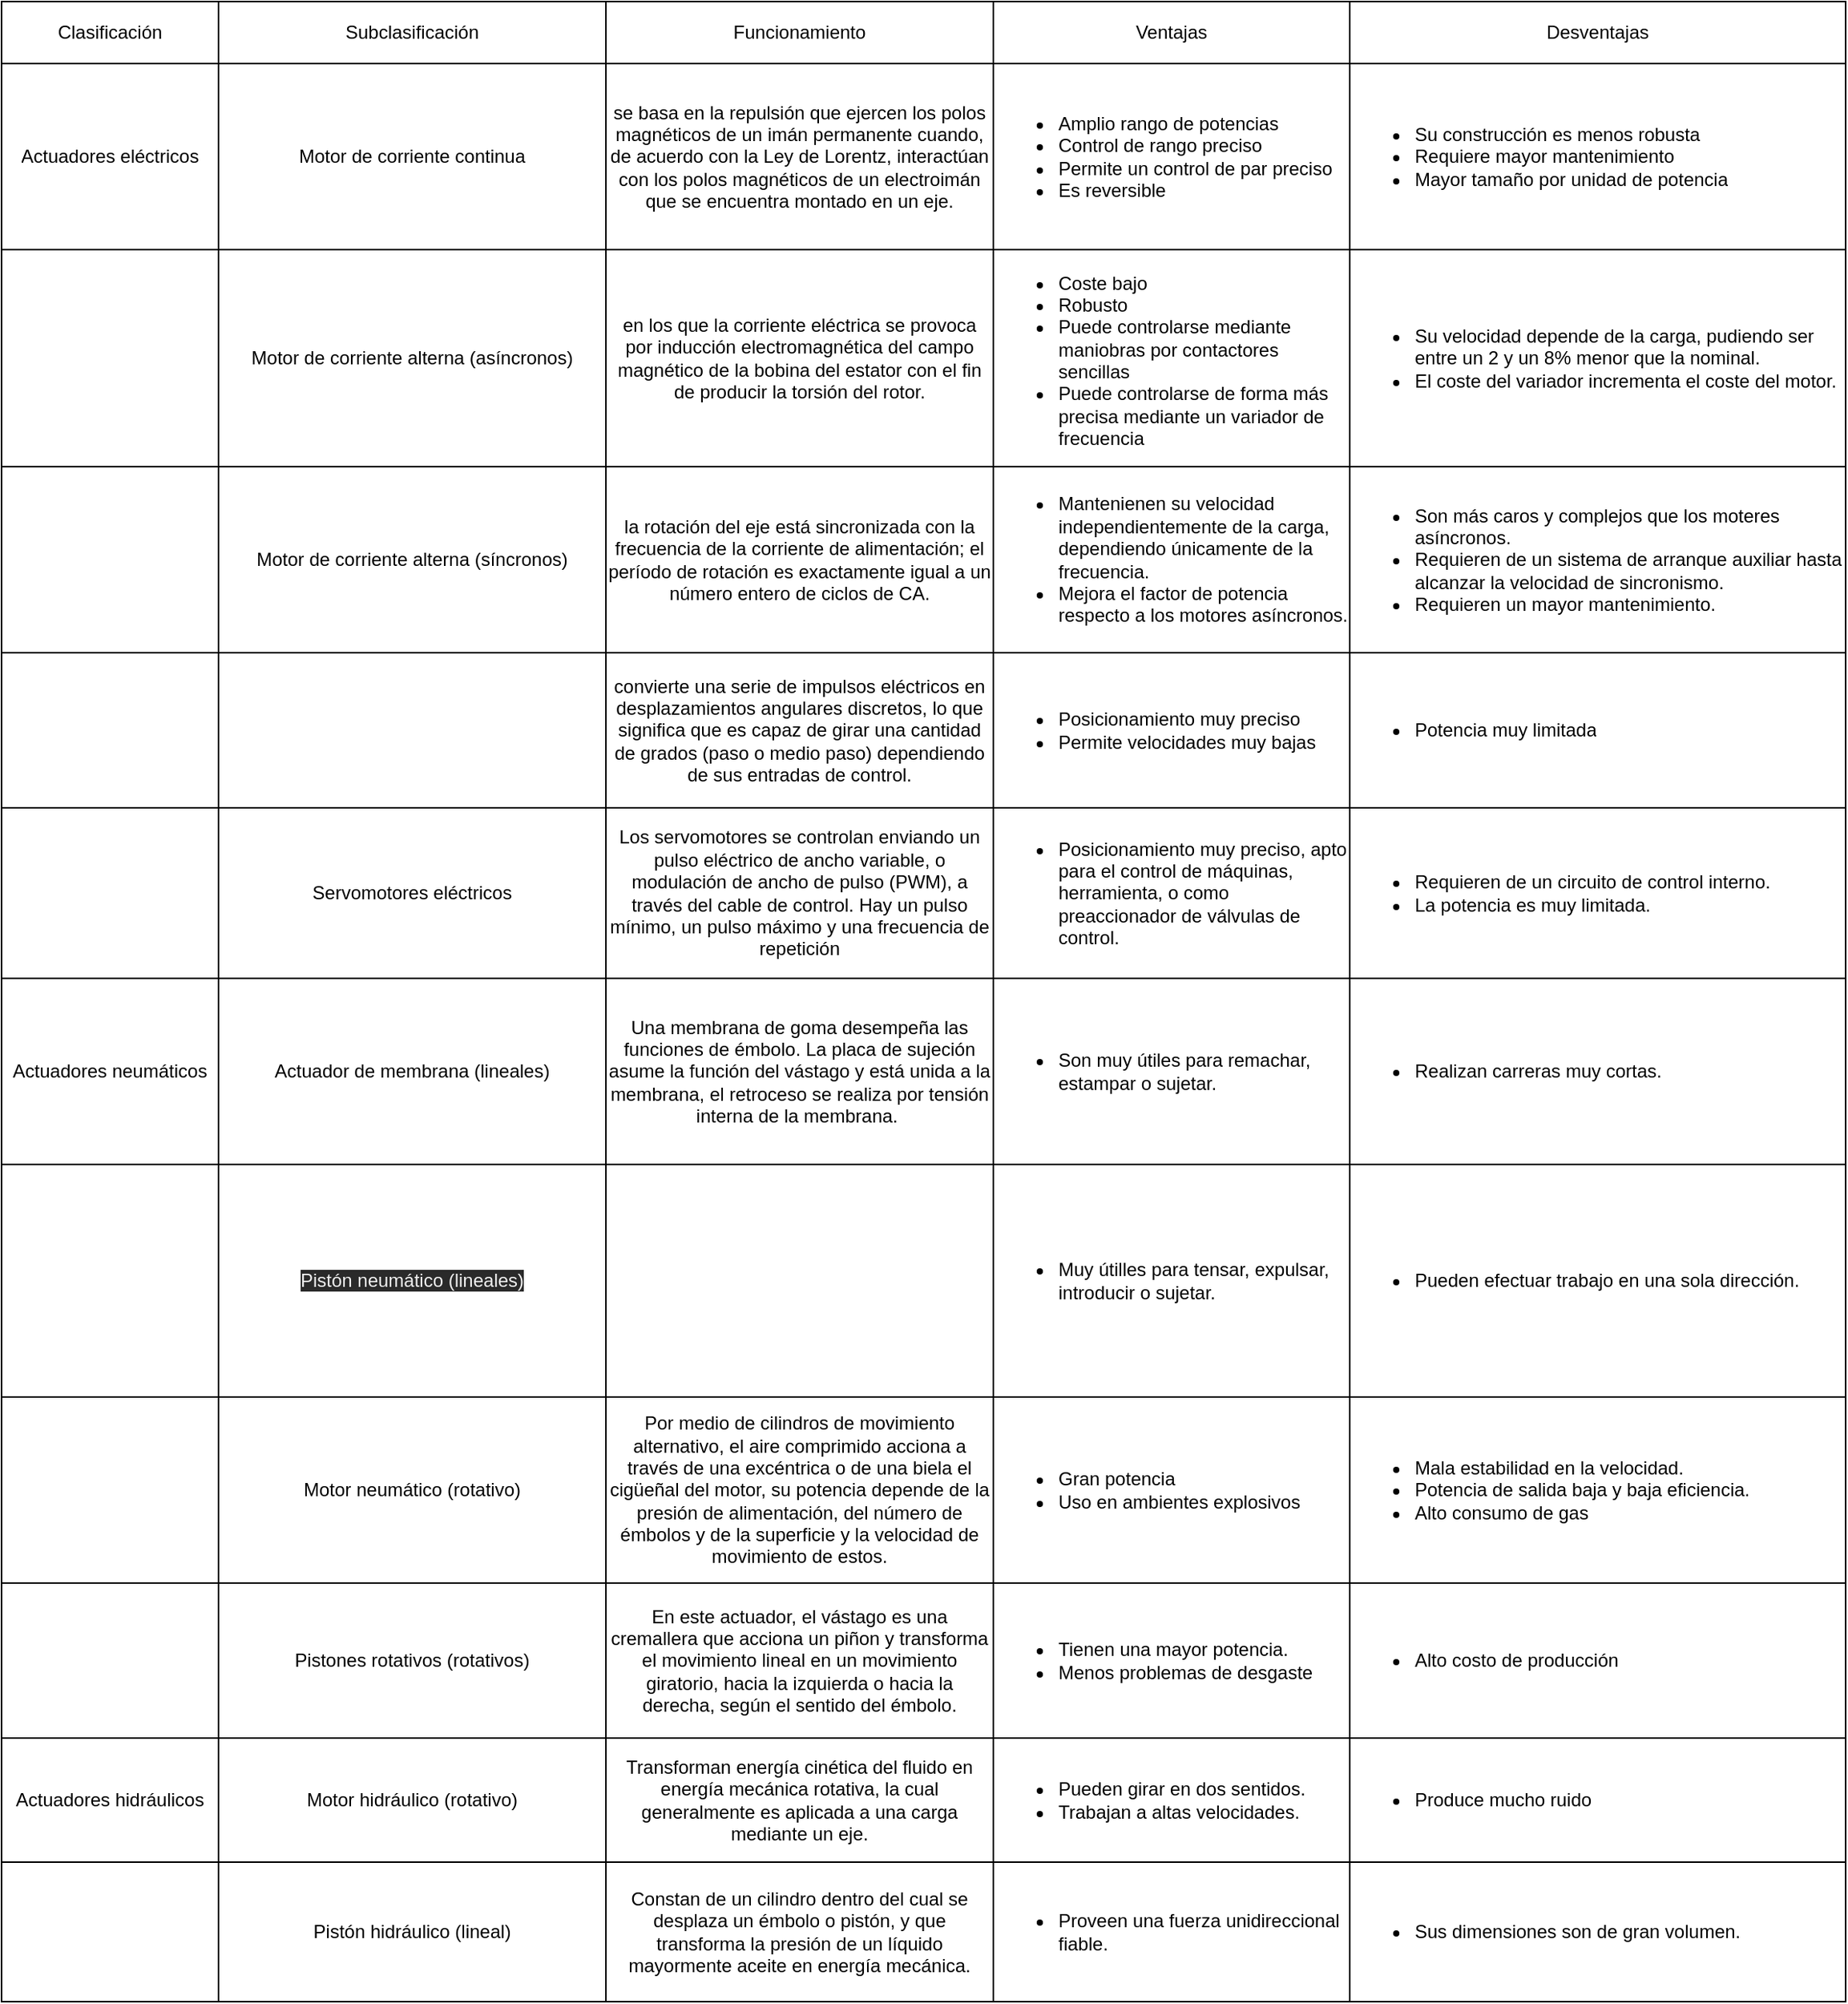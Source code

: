 <mxfile>
    <diagram id="hZD_WkUhxi2ch8CYUG0I" name="Page-1">
        <mxGraphModel dx="1374" dy="790" grid="1" gridSize="10" guides="1" tooltips="1" connect="1" arrows="1" fold="1" page="1" pageScale="1" pageWidth="850" pageHeight="1100" math="0" shadow="0">
            <root>
                <mxCell id="0"/>
                <mxCell id="1" parent="0"/>
                <mxCell id="3" value="" style="shape=table;whiteSpace=wrap;startSize=0;container=1;collapsible=0;childLayout=tableLayout;html=1;labelBackgroundColor=none;labelBorderColor=none;rounded=0;" parent="1" vertex="1">
                    <mxGeometry x="460" y="40" width="1190" height="1290" as="geometry"/>
                </mxCell>
                <mxCell id="4" value="" style="shape=partialRectangle;html=1;whiteSpace=wrap;collapsible=0;dropTarget=0;pointerEvents=0;fillColor=none;top=0;left=0;bottom=0;right=0;points=[[0,0.5],[1,0.5]];portConstraint=eastwest;" parent="3" vertex="1">
                    <mxGeometry width="1190" height="40" as="geometry"/>
                </mxCell>
                <mxCell id="5" value="Clasificación" style="shape=partialRectangle;html=1;whiteSpace=wrap;connectable=0;overflow=hidden;fillColor=none;top=0;left=0;bottom=0;right=0;" parent="4" vertex="1">
                    <mxGeometry width="140" height="40" as="geometry"/>
                </mxCell>
                <mxCell id="6" value="Subclasificación" style="shape=partialRectangle;html=1;whiteSpace=wrap;connectable=0;overflow=hidden;fillColor=none;top=0;left=0;bottom=0;right=0;" parent="4" vertex="1">
                    <mxGeometry x="140" width="250" height="40" as="geometry"/>
                </mxCell>
                <mxCell id="7" value="Funcionamiento" style="shape=partialRectangle;html=1;whiteSpace=wrap;connectable=0;overflow=hidden;fillColor=none;top=0;left=0;bottom=0;right=0;" parent="4" vertex="1">
                    <mxGeometry x="390" width="250" height="40" as="geometry"/>
                </mxCell>
                <mxCell id="8" value="Ventajas" style="shape=partialRectangle;html=1;whiteSpace=wrap;connectable=0;overflow=hidden;fillColor=none;top=0;left=0;bottom=0;right=0;" parent="4" vertex="1">
                    <mxGeometry x="640" width="230" height="40" as="geometry"/>
                </mxCell>
                <mxCell id="9" value="Desventajas" style="shape=partialRectangle;html=1;whiteSpace=wrap;connectable=0;overflow=hidden;fillColor=none;top=0;left=0;bottom=0;right=0;" parent="4" vertex="1">
                    <mxGeometry x="870" width="320" height="40" as="geometry"/>
                </mxCell>
                <mxCell id="10" value="" style="shape=partialRectangle;html=1;whiteSpace=wrap;collapsible=0;dropTarget=0;pointerEvents=0;fillColor=none;top=0;left=0;bottom=0;right=0;points=[[0,0.5],[1,0.5]];portConstraint=eastwest;" parent="3" vertex="1">
                    <mxGeometry y="40" width="1190" height="120" as="geometry"/>
                </mxCell>
                <mxCell id="11" value="&lt;font style=&quot;font-size: 12px&quot;&gt;Actuadores eléctricos&lt;/font&gt;" style="shape=partialRectangle;html=1;whiteSpace=wrap;connectable=0;overflow=hidden;fillColor=none;top=0;left=0;bottom=0;right=0;" parent="10" vertex="1">
                    <mxGeometry width="140" height="120" as="geometry"/>
                </mxCell>
                <mxCell id="12" value="Motor de corriente continua" style="shape=partialRectangle;html=1;whiteSpace=wrap;connectable=0;overflow=hidden;fillColor=none;top=0;left=0;bottom=0;right=0;sketch=0;shadow=0;" parent="10" vertex="1">
                    <mxGeometry x="140" width="250" height="120" as="geometry"/>
                </mxCell>
                <mxCell id="13" value="se basa en la repulsión que ejercen los polos magnéticos de un imán permanente cuando, de acuerdo con la Ley de Lorentz, interactúan con los polos magnéticos de un electroimán que se encuentra montado en un eje." style="shape=partialRectangle;html=1;whiteSpace=wrap;connectable=0;overflow=hidden;fillColor=none;top=0;left=0;bottom=0;right=0;" parent="10" vertex="1">
                    <mxGeometry x="390" width="250" height="120" as="geometry"/>
                </mxCell>
                <mxCell id="14" value="&lt;ul&gt;&lt;li&gt;Amplio rango de potencias&lt;/li&gt;&lt;li&gt;Control de rango preciso&lt;/li&gt;&lt;li&gt;Permite un control de par preciso&lt;/li&gt;&lt;li&gt;Es reversible&lt;/li&gt;&lt;/ul&gt;" style="shape=partialRectangle;html=1;whiteSpace=wrap;connectable=0;overflow=hidden;fillColor=none;top=0;left=0;bottom=0;right=0;align=left;" parent="10" vertex="1">
                    <mxGeometry x="640" width="230" height="120" as="geometry"/>
                </mxCell>
                <mxCell id="15" value="&lt;ul&gt;&lt;li&gt;Su construcción es menos robusta&lt;/li&gt;&lt;li&gt;Requiere mayor mantenimiento&lt;/li&gt;&lt;li&gt;Mayor tamaño por unidad de potencia&lt;/li&gt;&lt;/ul&gt;" style="shape=partialRectangle;html=1;whiteSpace=wrap;connectable=0;overflow=hidden;fillColor=none;top=0;left=0;bottom=0;right=0;align=left;" parent="10" vertex="1">
                    <mxGeometry x="870" width="320" height="120" as="geometry"/>
                </mxCell>
                <mxCell id="16" value="" style="shape=partialRectangle;html=1;whiteSpace=wrap;collapsible=0;dropTarget=0;pointerEvents=0;fillColor=none;top=0;left=0;bottom=0;right=0;points=[[0,0.5],[1,0.5]];portConstraint=eastwest;" parent="3" vertex="1">
                    <mxGeometry y="160" width="1190" height="140" as="geometry"/>
                </mxCell>
                <mxCell id="17" value="" style="shape=partialRectangle;html=1;whiteSpace=wrap;connectable=0;overflow=hidden;top=0;left=0;bottom=0;right=0;strokeWidth=1;fillColor=none;strokeColor=none;" parent="16" vertex="1">
                    <mxGeometry width="140" height="140" as="geometry"/>
                </mxCell>
                <mxCell id="18" value="Motor de corriente alterna (asíncronos)" style="shape=partialRectangle;html=1;whiteSpace=wrap;connectable=0;overflow=hidden;fillColor=none;top=0;left=0;bottom=0;right=0;" parent="16" vertex="1">
                    <mxGeometry x="140" width="250" height="140" as="geometry"/>
                </mxCell>
                <mxCell id="19" value="en los que la corriente eléctrica se provoca por inducción electromagnética del campo magnético de la bobina del estator con el fin de producir la torsión del rotor." style="shape=partialRectangle;html=1;whiteSpace=wrap;connectable=0;overflow=hidden;fillColor=none;top=0;left=0;bottom=0;right=0;" parent="16" vertex="1">
                    <mxGeometry x="390" width="250" height="140" as="geometry"/>
                </mxCell>
                <mxCell id="20" value="&lt;ul&gt;&lt;li&gt;Coste bajo&lt;/li&gt;&lt;li&gt;Robusto&lt;/li&gt;&lt;li&gt;Puede controlarse mediante maniobras por contactores sencillas&lt;/li&gt;&lt;li&gt;Puede controlarse de forma más precisa mediante un variador de frecuencia&lt;/li&gt;&lt;/ul&gt;" style="shape=partialRectangle;html=1;whiteSpace=wrap;connectable=0;overflow=hidden;fillColor=none;top=0;left=0;bottom=0;right=0;align=left;" parent="16" vertex="1">
                    <mxGeometry x="640" width="230" height="140" as="geometry"/>
                </mxCell>
                <mxCell id="21" value="&lt;ul&gt;&lt;li&gt;Su velocidad depende de la carga, pudiendo ser entre un 2 y un 8% menor que la nominal.&lt;/li&gt;&lt;li&gt;El coste del variador incrementa el coste del motor.&lt;/li&gt;&lt;/ul&gt;" style="shape=partialRectangle;html=1;whiteSpace=wrap;connectable=0;overflow=hidden;fillColor=none;top=0;left=0;bottom=0;right=0;align=left;" parent="16" vertex="1">
                    <mxGeometry x="870" width="320" height="140" as="geometry"/>
                </mxCell>
                <mxCell id="22" value="" style="shape=partialRectangle;html=1;whiteSpace=wrap;collapsible=0;dropTarget=0;pointerEvents=0;fillColor=none;top=0;left=0;bottom=0;right=0;points=[[0,0.5],[1,0.5]];portConstraint=eastwest;" parent="3" vertex="1">
                    <mxGeometry y="300" width="1190" height="120" as="geometry"/>
                </mxCell>
                <mxCell id="23" value="" style="shape=partialRectangle;html=1;whiteSpace=wrap;connectable=0;overflow=hidden;top=0;left=0;bottom=0;right=0;fillColor=none;strokeColor=none;" parent="22" vertex="1">
                    <mxGeometry width="140" height="120" as="geometry"/>
                </mxCell>
                <mxCell id="24" value="Motor de corriente alterna (síncronos)" style="shape=partialRectangle;html=1;whiteSpace=wrap;connectable=0;overflow=hidden;fillColor=none;top=0;left=0;bottom=0;right=0;" parent="22" vertex="1">
                    <mxGeometry x="140" width="250" height="120" as="geometry"/>
                </mxCell>
                <mxCell id="25" value="la rotación del eje está sincronizada con la frecuencia de la corriente de alimentación; el período de rotación es exactamente igual a un número entero de ciclos de CA." style="shape=partialRectangle;html=1;whiteSpace=wrap;connectable=0;overflow=hidden;fillColor=none;top=0;left=0;bottom=0;right=0;" parent="22" vertex="1">
                    <mxGeometry x="390" width="250" height="120" as="geometry"/>
                </mxCell>
                <mxCell id="26" value="&lt;ul&gt;&lt;li&gt;Mantenienen su velocidad independientemente de la carga, dependiendo únicamente de la frecuencia.&lt;/li&gt;&lt;li&gt;Mejora el factor de potencia respecto a los motores asíncronos.&lt;/li&gt;&lt;/ul&gt;" style="shape=partialRectangle;html=1;whiteSpace=wrap;connectable=0;overflow=hidden;fillColor=none;top=0;left=0;bottom=0;right=0;align=left;" parent="22" vertex="1">
                    <mxGeometry x="640" width="230" height="120" as="geometry"/>
                </mxCell>
                <mxCell id="27" value="&lt;ul&gt;&lt;li&gt;Son más caros y complejos que los moteres asíncronos.&lt;/li&gt;&lt;li&gt;Requieren de un sistema de arranque auxiliar hasta alcanzar la velocidad de sincronismo.&lt;/li&gt;&lt;li&gt;Requieren un mayor mantenimiento.&lt;/li&gt;&lt;/ul&gt;" style="shape=partialRectangle;html=1;whiteSpace=wrap;connectable=0;overflow=hidden;fillColor=none;top=0;left=0;bottom=0;right=0;align=left;" parent="22" vertex="1">
                    <mxGeometry x="870" width="320" height="120" as="geometry"/>
                </mxCell>
                <mxCell id="28" value="" style="shape=partialRectangle;html=1;whiteSpace=wrap;collapsible=0;dropTarget=0;pointerEvents=0;fillColor=none;top=0;left=0;bottom=0;right=0;points=[[0,0.5],[1,0.5]];portConstraint=eastwest;" parent="3" vertex="1">
                    <mxGeometry y="420" width="1190" height="100" as="geometry"/>
                </mxCell>
                <mxCell id="29" value="" style="shape=partialRectangle;html=1;whiteSpace=wrap;connectable=0;overflow=hidden;fillColor=none;top=0;left=0;bottom=0;right=0;" parent="28" vertex="1">
                    <mxGeometry width="140" height="100" as="geometry"/>
                </mxCell>
                <mxCell id="30" value="&lt;span style=&quot;color: rgb(255 , 255 , 255)&quot;&gt;Motor paso a paso&lt;/span&gt;" style="shape=partialRectangle;html=1;whiteSpace=wrap;connectable=0;overflow=hidden;fillColor=none;top=0;left=0;bottom=0;right=0;" parent="28" vertex="1">
                    <mxGeometry x="140" width="250" height="100" as="geometry"/>
                </mxCell>
                <mxCell id="31" value="convierte una serie de impulsos eléctricos en desplazamientos angulares discretos, lo que significa que es capaz de girar una cantidad de grados (paso o medio paso) dependiendo de sus entradas de control." style="shape=partialRectangle;html=1;whiteSpace=wrap;connectable=0;overflow=hidden;fillColor=none;top=0;left=0;bottom=0;right=0;" parent="28" vertex="1">
                    <mxGeometry x="390" width="250" height="100" as="geometry"/>
                </mxCell>
                <mxCell id="32" value="&lt;ul&gt;&lt;li&gt;Posicionamiento muy preciso&lt;/li&gt;&lt;li&gt;Permite velocidades muy bajas&lt;/li&gt;&lt;/ul&gt;" style="shape=partialRectangle;html=1;whiteSpace=wrap;connectable=0;overflow=hidden;fillColor=none;top=0;left=0;bottom=0;right=0;align=left;" parent="28" vertex="1">
                    <mxGeometry x="640" width="230" height="100" as="geometry"/>
                </mxCell>
                <mxCell id="33" value="&lt;ul&gt;&lt;li&gt;Potencia muy limitada&lt;/li&gt;&lt;/ul&gt;" style="shape=partialRectangle;html=1;whiteSpace=wrap;connectable=0;overflow=hidden;fillColor=none;top=0;left=0;bottom=0;right=0;align=left;" parent="28" vertex="1">
                    <mxGeometry x="870" width="320" height="100" as="geometry"/>
                </mxCell>
                <mxCell id="46" style="shape=partialRectangle;html=1;whiteSpace=wrap;collapsible=0;dropTarget=0;pointerEvents=0;fillColor=none;top=0;left=0;bottom=0;right=0;points=[[0,0.5],[1,0.5]];portConstraint=eastwest;" parent="3" vertex="1">
                    <mxGeometry y="520" width="1190" height="110" as="geometry"/>
                </mxCell>
                <mxCell id="47" style="shape=partialRectangle;html=1;whiteSpace=wrap;connectable=0;overflow=hidden;fillColor=none;top=0;left=0;bottom=0;right=0;" parent="46" vertex="1">
                    <mxGeometry width="140" height="110" as="geometry"/>
                </mxCell>
                <mxCell id="48" value="Servomotores eléctricos" style="shape=partialRectangle;html=1;whiteSpace=wrap;connectable=0;overflow=hidden;fillColor=none;top=0;left=0;bottom=0;right=0;" parent="46" vertex="1">
                    <mxGeometry x="140" width="250" height="110" as="geometry"/>
                </mxCell>
                <mxCell id="49" value="Los servomotores se controlan enviando un pulso eléctrico de ancho variable, o modulación de ancho de pulso (PWM), a través del cable de control. Hay un pulso mínimo, un pulso máximo y una frecuencia de repetición" style="shape=partialRectangle;html=1;whiteSpace=wrap;connectable=0;overflow=hidden;fillColor=none;top=0;left=0;bottom=0;right=0;" parent="46" vertex="1">
                    <mxGeometry x="390" width="250" height="110" as="geometry"/>
                </mxCell>
                <mxCell id="50" value="&lt;ul&gt;&lt;li&gt;Posicionamiento muy preciso, apto para el control de máquinas, herramienta, o como preaccionador de válvulas de control.&lt;/li&gt;&lt;/ul&gt;" style="shape=partialRectangle;html=1;whiteSpace=wrap;connectable=0;overflow=hidden;fillColor=none;top=0;left=0;bottom=0;right=0;align=left;" parent="46" vertex="1">
                    <mxGeometry x="640" width="230" height="110" as="geometry"/>
                </mxCell>
                <mxCell id="51" value="&lt;ul&gt;&lt;li&gt;Requieren de un circuito de control interno.&lt;/li&gt;&lt;li&gt;La potencia es muy limitada.&lt;/li&gt;&lt;/ul&gt;" style="shape=partialRectangle;html=1;whiteSpace=wrap;connectable=0;overflow=hidden;fillColor=none;top=0;left=0;bottom=0;right=0;align=left;" parent="46" vertex="1">
                    <mxGeometry x="870" width="320" height="110" as="geometry"/>
                </mxCell>
                <mxCell id="52" style="shape=partialRectangle;html=1;whiteSpace=wrap;collapsible=0;dropTarget=0;pointerEvents=0;fillColor=none;top=0;left=0;bottom=0;right=0;points=[[0,0.5],[1,0.5]];portConstraint=eastwest;" parent="3" vertex="1">
                    <mxGeometry y="630" width="1190" height="120" as="geometry"/>
                </mxCell>
                <mxCell id="53" value="Actuadores neumáticos" style="shape=partialRectangle;html=1;whiteSpace=wrap;connectable=0;overflow=hidden;fillColor=none;top=0;left=0;bottom=0;right=0;" parent="52" vertex="1">
                    <mxGeometry width="140" height="120" as="geometry"/>
                </mxCell>
                <mxCell id="54" value="Actuador de membrana (lineales)" style="shape=partialRectangle;html=1;whiteSpace=wrap;connectable=0;overflow=hidden;fillColor=none;top=0;left=0;bottom=0;right=0;" parent="52" vertex="1">
                    <mxGeometry x="140" width="250" height="120" as="geometry"/>
                </mxCell>
                <mxCell id="55" value="&lt;p&gt;Una membrana de goma desempeña las funciones de émbolo. La placa de sujeción asume la función del vástago y está unida a la membrana, el retroceso se realiza por tensión interna de la membrana.&amp;nbsp;&lt;br&gt;&lt;/p&gt;" style="shape=partialRectangle;html=1;whiteSpace=wrap;connectable=0;overflow=hidden;fillColor=none;top=0;left=0;bottom=0;right=0;" parent="52" vertex="1">
                    <mxGeometry x="390" width="250" height="120" as="geometry"/>
                </mxCell>
                <mxCell id="56" value="&lt;ul&gt;&lt;li&gt;&lt;span&gt;Son muy útiles para remachar, estampar o sujetar.&lt;/span&gt;&lt;/li&gt;&lt;/ul&gt;" style="shape=partialRectangle;html=1;whiteSpace=wrap;connectable=0;overflow=hidden;fillColor=none;top=0;left=0;bottom=0;right=0;align=left;" parent="52" vertex="1">
                    <mxGeometry x="640" width="230" height="120" as="geometry"/>
                </mxCell>
                <mxCell id="57" value="&lt;ul&gt;&lt;li&gt;Realizan carreras muy cortas.&lt;/li&gt;&lt;/ul&gt;" style="shape=partialRectangle;html=1;whiteSpace=wrap;connectable=0;overflow=hidden;fillColor=none;top=0;left=0;bottom=0;right=0;align=left;" parent="52" vertex="1">
                    <mxGeometry x="870" width="320" height="120" as="geometry"/>
                </mxCell>
                <mxCell id="58" style="shape=partialRectangle;html=1;whiteSpace=wrap;collapsible=0;dropTarget=0;pointerEvents=0;fillColor=none;top=0;left=0;bottom=0;right=0;points=[[0,0.5],[1,0.5]];portConstraint=eastwest;" parent="3" vertex="1">
                    <mxGeometry y="750" width="1190" height="150" as="geometry"/>
                </mxCell>
                <mxCell id="59" style="shape=partialRectangle;html=1;whiteSpace=wrap;connectable=0;overflow=hidden;fillColor=none;top=0;left=0;bottom=0;right=0;" parent="58" vertex="1">
                    <mxGeometry width="140" height="150" as="geometry"/>
                </mxCell>
                <mxCell id="60" value="&lt;span style=&quot;color: rgb(240 , 240 , 240) ; font-family: &amp;#34;helvetica&amp;#34; ; font-size: 12px ; font-style: normal ; font-weight: 400 ; letter-spacing: normal ; text-align: center ; text-indent: 0px ; text-transform: none ; word-spacing: 0px ; background-color: rgb(42 , 42 , 42) ; display: inline ; float: none&quot;&gt;Pistón neumático (lineales)&lt;/span&gt;&lt;br&gt;" style="shape=partialRectangle;html=1;whiteSpace=wrap;connectable=0;overflow=hidden;fillColor=none;top=0;left=0;bottom=0;right=0;" parent="58" vertex="1">
                    <mxGeometry x="140" width="250" height="150" as="geometry"/>
                </mxCell>
                <mxCell id="61" value="&lt;span style=&quot;color: rgb(255 , 255 , 255) ; font-family: &amp;#34;verdana&amp;#34; , &amp;#34;arial&amp;#34; , &amp;#34;helvetica&amp;#34; , sans-serif ; text-align: justify&quot;&gt;El vástago puede estar replegado o extendido inicialmente, tienen un resorte de recuperación de posición, al suministrarle aire comprimido el émbolo modifica su posición y cuando se purga el aire, el muelle recupera la posición inicial del émbolo. Debido a la longitud del muelle se utilizan cilindros de simple efecto con carreras de hasta 100 mm.&lt;/span&gt;" style="shape=partialRectangle;html=1;whiteSpace=wrap;connectable=0;overflow=hidden;fillColor=none;top=0;left=0;bottom=0;right=0;" parent="58" vertex="1">
                    <mxGeometry x="390" width="250" height="150" as="geometry"/>
                </mxCell>
                <mxCell id="62" value="&lt;ul&gt;&lt;li&gt;Muy útilles para tensar, expulsar, introducir o sujetar.&lt;/li&gt;&lt;/ul&gt;" style="shape=partialRectangle;html=1;whiteSpace=wrap;connectable=0;overflow=hidden;fillColor=none;top=0;left=0;bottom=0;right=0;align=left;" parent="58" vertex="1">
                    <mxGeometry x="640" width="230" height="150" as="geometry"/>
                </mxCell>
                <mxCell id="63" value="&lt;ul&gt;&lt;li&gt;&lt;span&gt;Pueden efectuar trabajo en una sola dirección.&lt;/span&gt;&lt;/li&gt;&lt;/ul&gt;" style="shape=partialRectangle;html=1;whiteSpace=wrap;connectable=0;overflow=hidden;fillColor=none;top=0;left=0;bottom=0;right=0;align=left;" parent="58" vertex="1">
                    <mxGeometry x="870" width="320" height="150" as="geometry"/>
                </mxCell>
                <mxCell id="64" style="shape=partialRectangle;html=1;whiteSpace=wrap;collapsible=0;dropTarget=0;pointerEvents=0;fillColor=none;top=0;left=0;bottom=0;right=0;points=[[0,0.5],[1,0.5]];portConstraint=eastwest;" parent="3" vertex="1">
                    <mxGeometry y="900" width="1190" height="120" as="geometry"/>
                </mxCell>
                <mxCell id="65" style="shape=partialRectangle;html=1;whiteSpace=wrap;connectable=0;overflow=hidden;fillColor=none;top=0;left=0;bottom=0;right=0;" parent="64" vertex="1">
                    <mxGeometry width="140" height="120" as="geometry"/>
                </mxCell>
                <mxCell id="66" value="Motor neumático (rotativo)" style="shape=partialRectangle;html=1;whiteSpace=wrap;connectable=0;overflow=hidden;fillColor=none;top=0;left=0;bottom=0;right=0;" parent="64" vertex="1">
                    <mxGeometry x="140" width="250" height="120" as="geometry"/>
                </mxCell>
                <mxCell id="67" value="Por medio de cilindros de movimiento alternativo, el aire comprimido acciona a través de una excéntrica o de una biela el cigüeñal del motor, su potencia depende de la presión de alimentación, del número de émbolos y de la superficie y la velocidad de movimiento de estos." style="shape=partialRectangle;html=1;whiteSpace=wrap;connectable=0;overflow=hidden;fillColor=none;top=0;left=0;bottom=0;right=0;" parent="64" vertex="1">
                    <mxGeometry x="390" width="250" height="120" as="geometry"/>
                </mxCell>
                <mxCell id="68" value="&lt;ul&gt;&lt;li&gt;Gran potencia&lt;/li&gt;&lt;li&gt;Uso en ambientes explosivos&lt;/li&gt;&lt;/ul&gt;" style="shape=partialRectangle;html=1;whiteSpace=wrap;connectable=0;overflow=hidden;fillColor=none;top=0;left=0;bottom=0;right=0;align=left;" parent="64" vertex="1">
                    <mxGeometry x="640" width="230" height="120" as="geometry"/>
                </mxCell>
                <mxCell id="69" value="&lt;ul&gt;&lt;li&gt;Mala estabilidad en la velocidad.&lt;/li&gt;&lt;li&gt;Potencia de salida baja y baja eficiencia.&lt;/li&gt;&lt;li&gt;Alto consumo de gas&lt;/li&gt;&lt;/ul&gt;" style="shape=partialRectangle;html=1;whiteSpace=wrap;connectable=0;overflow=hidden;fillColor=none;top=0;left=0;bottom=0;right=0;align=left;" parent="64" vertex="1">
                    <mxGeometry x="870" width="320" height="120" as="geometry"/>
                </mxCell>
                <mxCell id="70" style="shape=partialRectangle;html=1;whiteSpace=wrap;collapsible=0;dropTarget=0;pointerEvents=0;fillColor=none;top=0;left=0;bottom=0;right=0;points=[[0,0.5],[1,0.5]];portConstraint=eastwest;" parent="3" vertex="1">
                    <mxGeometry y="1020" width="1190" height="100" as="geometry"/>
                </mxCell>
                <mxCell id="71" style="shape=partialRectangle;html=1;whiteSpace=wrap;connectable=0;overflow=hidden;fillColor=none;top=0;left=0;bottom=0;right=0;" parent="70" vertex="1">
                    <mxGeometry width="140" height="100" as="geometry"/>
                </mxCell>
                <mxCell id="72" value="Pistones rotativos (rotativos)" style="shape=partialRectangle;html=1;whiteSpace=wrap;connectable=0;overflow=hidden;fillColor=none;top=0;left=0;bottom=0;right=0;" parent="70" vertex="1">
                    <mxGeometry x="140" width="250" height="100" as="geometry"/>
                </mxCell>
                <mxCell id="73" value="En este actuador, el vástago es una cremallera que acciona un piñon y transforma el movimiento lineal en un movimiento giratorio, hacia la izquierda o hacia la derecha, según el sentido del émbolo." style="shape=partialRectangle;html=1;whiteSpace=wrap;connectable=0;overflow=hidden;fillColor=none;top=0;left=0;bottom=0;right=0;" parent="70" vertex="1">
                    <mxGeometry x="390" width="250" height="100" as="geometry"/>
                </mxCell>
                <mxCell id="74" value="&lt;ul&gt;&lt;li&gt;Tienen una mayor potencia.&lt;/li&gt;&lt;li&gt;Menos problemas de desgaste&lt;/li&gt;&lt;/ul&gt;" style="shape=partialRectangle;html=1;whiteSpace=wrap;connectable=0;overflow=hidden;fillColor=none;top=0;left=0;bottom=0;right=0;align=left;" parent="70" vertex="1">
                    <mxGeometry x="640" width="230" height="100" as="geometry"/>
                </mxCell>
                <mxCell id="75" value="&lt;ul&gt;&lt;li&gt;Alto costo de producción&lt;/li&gt;&lt;/ul&gt;" style="shape=partialRectangle;html=1;whiteSpace=wrap;connectable=0;overflow=hidden;fillColor=none;top=0;left=0;bottom=0;right=0;align=left;" parent="70" vertex="1">
                    <mxGeometry x="870" width="320" height="100" as="geometry"/>
                </mxCell>
                <mxCell id="82" style="shape=partialRectangle;html=1;whiteSpace=wrap;collapsible=0;dropTarget=0;pointerEvents=0;fillColor=none;top=0;left=0;bottom=0;right=0;points=[[0,0.5],[1,0.5]];portConstraint=eastwest;" parent="3" vertex="1">
                    <mxGeometry y="1120" width="1190" height="80" as="geometry"/>
                </mxCell>
                <mxCell id="83" value="Actuadores hidráulicos" style="shape=partialRectangle;html=1;whiteSpace=wrap;connectable=0;overflow=hidden;fillColor=none;top=0;left=0;bottom=0;right=0;" parent="82" vertex="1">
                    <mxGeometry width="140" height="80" as="geometry"/>
                </mxCell>
                <mxCell id="84" value="Motor hidráulico (rotativo)" style="shape=partialRectangle;html=1;whiteSpace=wrap;connectable=0;overflow=hidden;fillColor=none;top=0;left=0;bottom=0;right=0;" parent="82" vertex="1">
                    <mxGeometry x="140" width="250" height="80" as="geometry"/>
                </mxCell>
                <mxCell id="85" value="Transforman energía cinética del fluido en energía mecánica rotativa, la cual generalmente es aplicada a una carga mediante un eje." style="shape=partialRectangle;html=1;whiteSpace=wrap;connectable=0;overflow=hidden;fillColor=none;top=0;left=0;bottom=0;right=0;" parent="82" vertex="1">
                    <mxGeometry x="390" width="250" height="80" as="geometry"/>
                </mxCell>
                <mxCell id="86" value="&lt;ul&gt;&lt;li&gt;Pueden girar en dos sentidos.&lt;/li&gt;&lt;li&gt;Trabajan a altas velocidades.&lt;/li&gt;&lt;/ul&gt;" style="shape=partialRectangle;html=1;whiteSpace=wrap;connectable=0;overflow=hidden;fillColor=none;top=0;left=0;bottom=0;right=0;align=left;" parent="82" vertex="1">
                    <mxGeometry x="640" width="230" height="80" as="geometry"/>
                </mxCell>
                <mxCell id="87" value="&lt;ul&gt;&lt;li&gt;Produce mucho ruido&lt;/li&gt;&lt;/ul&gt;" style="shape=partialRectangle;html=1;whiteSpace=wrap;connectable=0;overflow=hidden;fillColor=none;top=0;left=0;bottom=0;right=0;align=left;" parent="82" vertex="1">
                    <mxGeometry x="870" width="320" height="80" as="geometry"/>
                </mxCell>
                <mxCell id="76" style="shape=partialRectangle;html=1;whiteSpace=wrap;collapsible=0;dropTarget=0;pointerEvents=0;fillColor=none;top=0;left=0;bottom=0;right=0;points=[[0,0.5],[1,0.5]];portConstraint=eastwest;" parent="3" vertex="1">
                    <mxGeometry y="1200" width="1190" height="90" as="geometry"/>
                </mxCell>
                <mxCell id="77" style="shape=partialRectangle;html=1;whiteSpace=wrap;connectable=0;overflow=hidden;fillColor=none;top=0;left=0;bottom=0;right=0;" parent="76" vertex="1">
                    <mxGeometry width="140" height="90" as="geometry"/>
                </mxCell>
                <mxCell id="78" value="Pistón hidráulico (lineal)" style="shape=partialRectangle;html=1;whiteSpace=wrap;connectable=0;overflow=hidden;fillColor=none;top=0;left=0;bottom=0;right=0;" parent="76" vertex="1">
                    <mxGeometry x="140" width="250" height="90" as="geometry"/>
                </mxCell>
                <mxCell id="79" value="Constan de un cilindro dentro del cual se desplaza un émbolo o pistón, y que transforma la presión de un líquido mayormente aceite en energía mecánica." style="shape=partialRectangle;html=1;whiteSpace=wrap;connectable=0;overflow=hidden;fillColor=none;top=0;left=0;bottom=0;right=0;" parent="76" vertex="1">
                    <mxGeometry x="390" width="250" height="90" as="geometry"/>
                </mxCell>
                <mxCell id="80" value="&lt;ul&gt;&lt;li&gt;Proveen una fuerza unidireccional fiable.&lt;/li&gt;&lt;/ul&gt;" style="shape=partialRectangle;html=1;whiteSpace=wrap;connectable=0;overflow=hidden;fillColor=none;top=0;left=0;bottom=0;right=0;align=left;" parent="76" vertex="1">
                    <mxGeometry x="640" width="230" height="90" as="geometry"/>
                </mxCell>
                <mxCell id="81" value="&lt;ul&gt;&lt;li&gt;Sus dimensiones son de gran volumen.&lt;/li&gt;&lt;/ul&gt;" style="shape=partialRectangle;html=1;whiteSpace=wrap;connectable=0;overflow=hidden;fillColor=none;top=0;left=0;bottom=0;right=0;align=left;" parent="76" vertex="1">
                    <mxGeometry x="870" width="320" height="90" as="geometry"/>
                </mxCell>
            </root>
        </mxGraphModel>
    </diagram>
</mxfile>